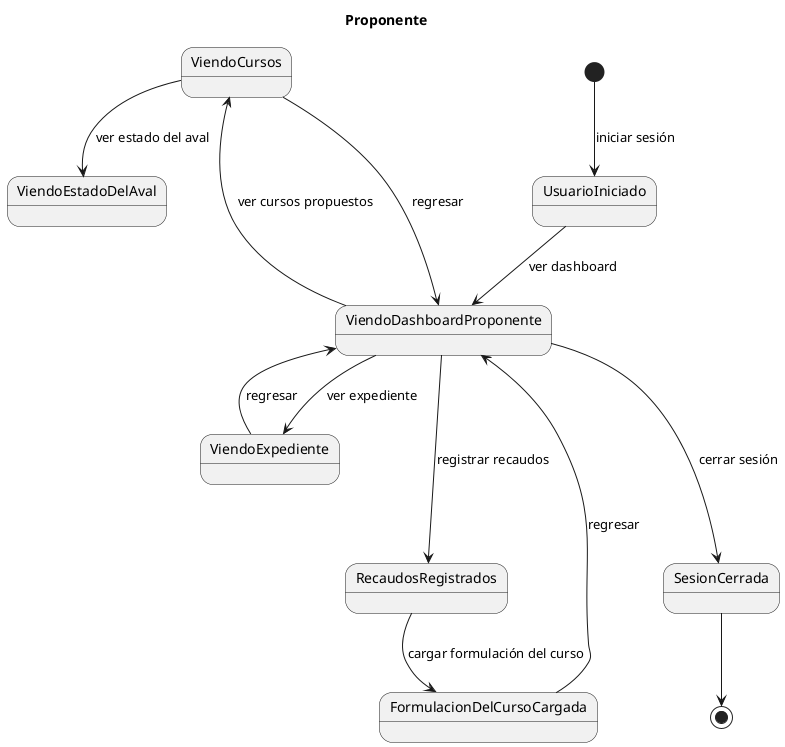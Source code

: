 @startuml DiagramaDeEstadoRelacionProponente
title Proponente

[*] --> UsuarioIniciado : iniciar sesión
UsuarioIniciado --> ViendoDashboardProponente : ver dashboard
ViendoDashboardProponente --> ViendoExpediente : ver expediente
ViendoExpediente --> ViendoDashboardProponente : regresar
ViendoDashboardProponente ---> ViendoCursos : ver cursos propuestos
ViendoCursos --> ViendoEstadoDelAval : ver estado del aval
ViendoCursos -> ViendoDashboardProponente : regresar
ViendoDashboardProponente ---> RecaudosRegistrados : registrar recaudos
RecaudosRegistrados --> FormulacionDelCursoCargada : cargar formulación del curso
FormulacionDelCursoCargada --> ViendoDashboardProponente : regresar
ViendoDashboardProponente  ---> SesionCerrada : cerrar sesión 
SesionCerrada --> [*]

@enduml